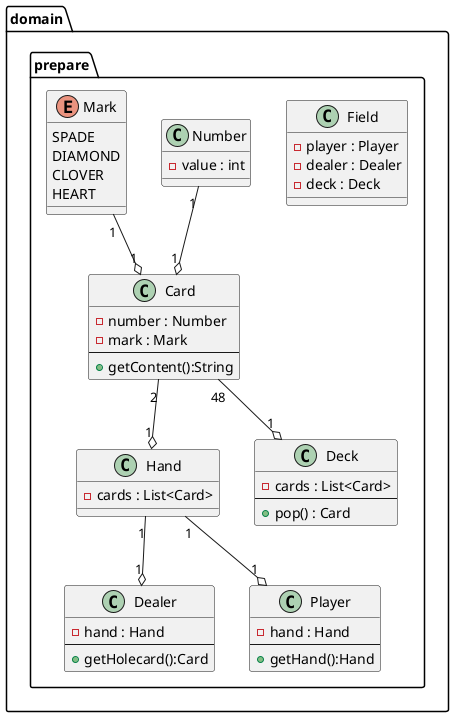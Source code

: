 @startuml
'https://plantuml.com/sequence-diagram

skinparam defaultFontName Cica

package domain.prepare {

    class Field {
        -player : Player
        -dealer : Dealer
        -deck : Deck
    }

    class Dealer {
        -hand : Hand
        --
        +getHolecard():Card
    }

    class Player {
        -hand : Hand
        --
        +getHand():Hand
    }

    class Hand {
        -cards : List<Card>
    }

    class Card {
        -number : Number
        -mark : Mark
        --
        +getContent():String
    }

    Hand "1" --o "1" Player
    Hand "1" --o "1" Dealer
    Card "2" --o "1" Hand

    class Number {
        -value : int
    }

    enum Mark {
        SPADE
        DIAMOND
        CLOVER
        HEART
    }

    Mark "1" --o "1" Card
    Number "1" --o "1" Card

    class Deck {
        -cards : List<Card>
        --
        +pop() : Card
    }

    Card "48" --o "1" Deck
}
@enduml